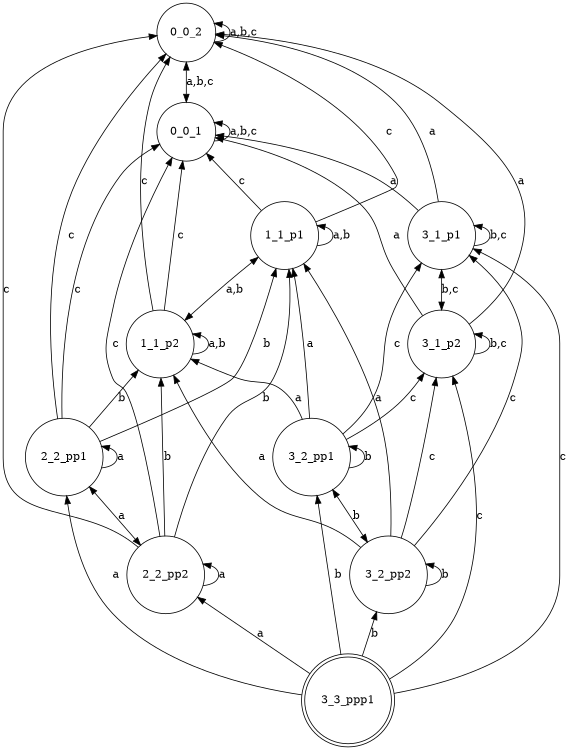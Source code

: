 digraph K_structure{
	rankdir=BT;
	size="8,5"

//WORLDS List:
	node [shape = circle] "0_0_1";
	node [shape = circle] "0_0_2";
	node [shape = circle] "1_1_p2";
	node [shape = circle] "1_1_p1";
	node [shape = circle] "2_2_pp2";
	node [shape = circle] "2_2_pp1";
	node [shape = doublecircle] "3_3_ppp1";
	node [shape = circle] "3_1_p1";
	node [shape = circle] "3_1_p2";
	node [shape = circle] "3_2_pp1";
	node [shape = circle] "3_2_pp2";

//RANKS List:
	{rank = 1; "0_0_1"; "0_0_2"};
	{rank = 2; "1_1_p1"; "1_1_p2"};
	{rank = 3; "2_2_pp1"; "2_2_pp2"};
	{rank = 4; "3_1_p1"; "3_1_p2"};
	{rank = 5; "3_2_pp1"; "3_2_pp2"};
	{rank = 6; "3_3_ppp1"};

//EDGES List:
	"0_0_1" -> "0_0_1" [label="a,b,c"];
	"0_0_2" -> "0_0_2" [label="a,b,c"];
	"1_1_p1" -> "0_0_1" [label="c"];
	"1_1_p1" -> "0_0_2" [label="c"];
	"1_1_p2" -> "0_0_1" [label="c"];
	"1_1_p2" -> "0_0_2" [label="c"];
	"1_1_p1" -> "1_1_p1" [label="a,b"];
	"1_1_p2" -> "1_1_p2" [label="a,b"];
	"2_2_pp1" -> "1_1_p1" [label="b"];
	"2_2_pp1" -> "1_1_p2" [label="b"];
	"2_2_pp1" -> "0_0_1" [label="c"];
	"2_2_pp1" -> "0_0_2" [label="c"];
	"2_2_pp2" -> "1_1_p1" [label="b"];
	"2_2_pp2" -> "1_1_p2" [label="b"];
	"2_2_pp2" -> "0_0_1" [label="c"];
	"2_2_pp2" -> "0_0_2" [label="c"];
	"2_2_pp1" -> "2_2_pp1" [label="a"];
	"2_2_pp2" -> "2_2_pp2" [label="a"];
	"3_3_ppp1" -> "2_2_pp1" [label="a"];
	"3_3_ppp1" -> "2_2_pp2" [label="a"];
	"3_1_p1" -> "0_0_1" [label="a"];
	"3_1_p1" -> "0_0_2" [label="a"];
	"3_1_p2" -> "0_0_1" [label="a"];
	"3_1_p2" -> "0_0_2" [label="a"];
	"3_2_pp1" -> "1_1_p1" [label="a"];
	"3_2_pp1" -> "1_1_p2" [label="a"];
	"3_2_pp2" -> "1_1_p1" [label="a"];
	"3_2_pp2" -> "1_1_p2" [label="a"];
	"3_2_pp2" -> "3_1_p1" [label="c"];
	"3_2_pp1" -> "3_1_p1" [label="c"];
	"3_1_p1" -> "3_1_p1" [label="b,c"];
	"3_3_ppp1" -> "3_1_p1" [label="c"];
	"3_2_pp2" -> "3_1_p2" [label="c"];
	"3_2_pp1" -> "3_1_p2" [label="c"];
	"3_1_p2" -> "3_1_p2" [label="b,c"];
	"3_3_ppp1" -> "3_1_p2" [label="c"];
	"3_2_pp1" -> "3_2_pp1" [label="b"];
	"3_3_ppp1" -> "3_2_pp1" [label="b"];
	"3_2_pp2" -> "3_2_pp2" [label="b"];
	"3_3_ppp1" -> "3_2_pp2" [label="b"];
	"0_0_1" -> "0_0_2" [dir=both label="a,b,c"];
	"1_1_p2" -> "1_1_p1" [dir=both label="a,b"];
	"2_2_pp2" -> "2_2_pp1" [dir=both label="a"];
	"3_1_p2" -> "3_1_p1" [dir=both label="b,c"];
	"3_2_pp2" -> "3_2_pp1" [dir=both label="b"];
}
